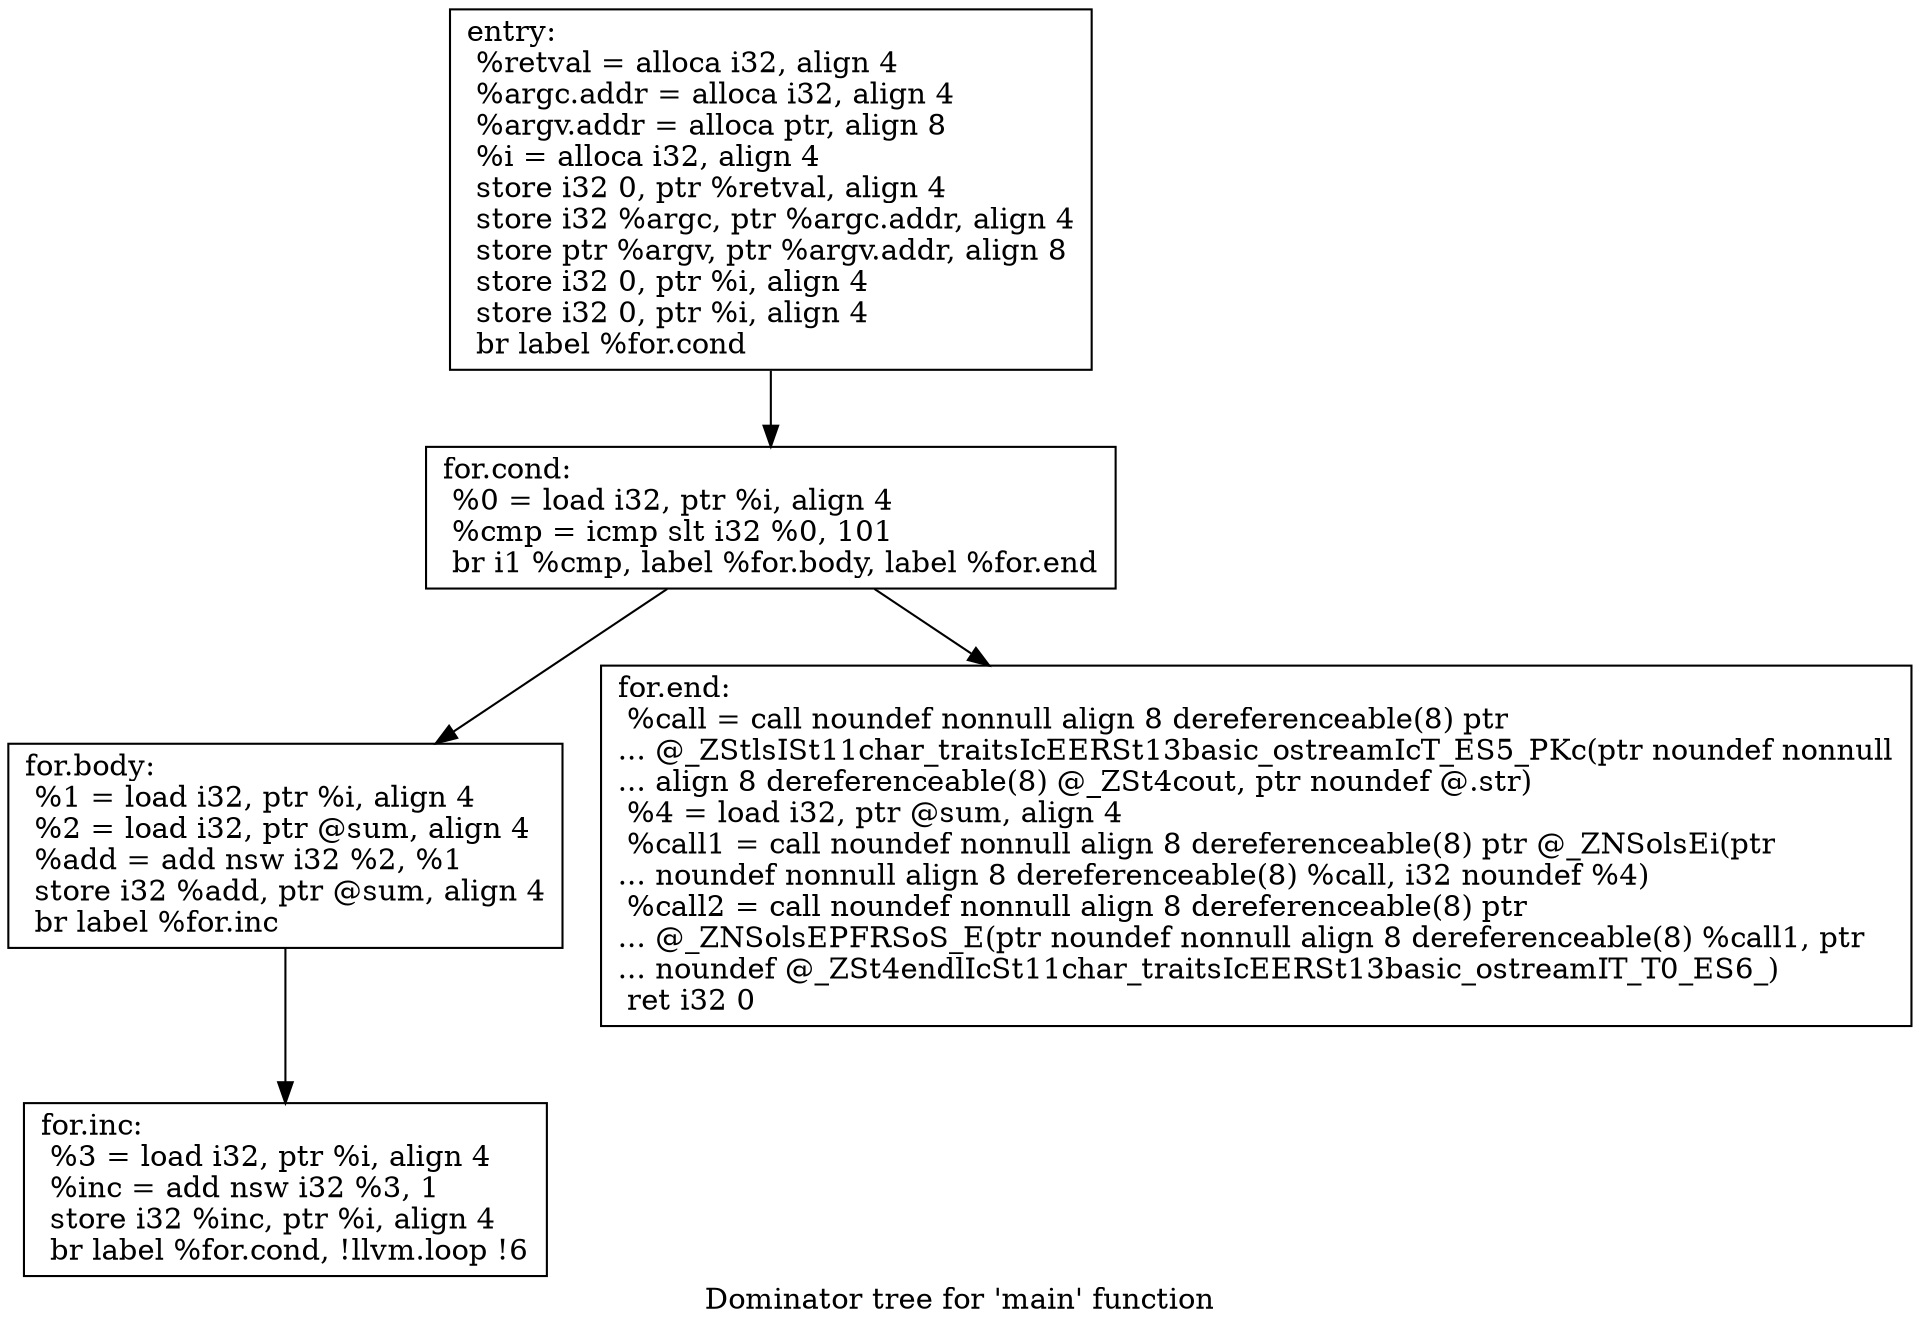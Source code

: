 digraph "Dominator tree for 'main' function" {
	label="Dominator tree for 'main' function";

	Node0x55bd5d4c8640 [shape=record,label="{entry:\l  %retval = alloca i32, align 4\l  %argc.addr = alloca i32, align 4\l  %argv.addr = alloca ptr, align 8\l  %i = alloca i32, align 4\l  store i32 0, ptr %retval, align 4\l  store i32 %argc, ptr %argc.addr, align 4\l  store ptr %argv, ptr %argv.addr, align 8\l  store i32 0, ptr %i, align 4\l  store i32 0, ptr %i, align 4\l  br label %for.cond\l}"];
	Node0x55bd5d4c8640 -> Node0x55bd5d4c86a0;
	Node0x55bd5d4c86a0 [shape=record,label="{for.cond:                                         \l  %0 = load i32, ptr %i, align 4\l  %cmp = icmp slt i32 %0, 101\l  br i1 %cmp, label %for.body, label %for.end\l}"];
	Node0x55bd5d4c86a0 -> Node0x55bd5d4c8700;
	Node0x55bd5d4c86a0 -> Node0x55bd5d4c87c0;
	Node0x55bd5d4c8700 [shape=record,label="{for.body:                                         \l  %1 = load i32, ptr %i, align 4\l  %2 = load i32, ptr @sum, align 4\l  %add = add nsw i32 %2, %1\l  store i32 %add, ptr @sum, align 4\l  br label %for.inc\l}"];
	Node0x55bd5d4c8700 -> Node0x55bd5d4c8760;
	Node0x55bd5d4c8760 [shape=record,label="{for.inc:                                          \l  %3 = load i32, ptr %i, align 4\l  %inc = add nsw i32 %3, 1\l  store i32 %inc, ptr %i, align 4\l  br label %for.cond, !llvm.loop !6\l}"];
	Node0x55bd5d4c87c0 [shape=record,label="{for.end:                                          \l  %call = call noundef nonnull align 8 dereferenceable(8) ptr\l... @_ZStlsISt11char_traitsIcEERSt13basic_ostreamIcT_ES5_PKc(ptr noundef nonnull\l... align 8 dereferenceable(8) @_ZSt4cout, ptr noundef @.str)\l  %4 = load i32, ptr @sum, align 4\l  %call1 = call noundef nonnull align 8 dereferenceable(8) ptr @_ZNSolsEi(ptr\l... noundef nonnull align 8 dereferenceable(8) %call, i32 noundef %4)\l  %call2 = call noundef nonnull align 8 dereferenceable(8) ptr\l... @_ZNSolsEPFRSoS_E(ptr noundef nonnull align 8 dereferenceable(8) %call1, ptr\l... noundef @_ZSt4endlIcSt11char_traitsIcEERSt13basic_ostreamIT_T0_ES6_)\l  ret i32 0\l}"];
}
